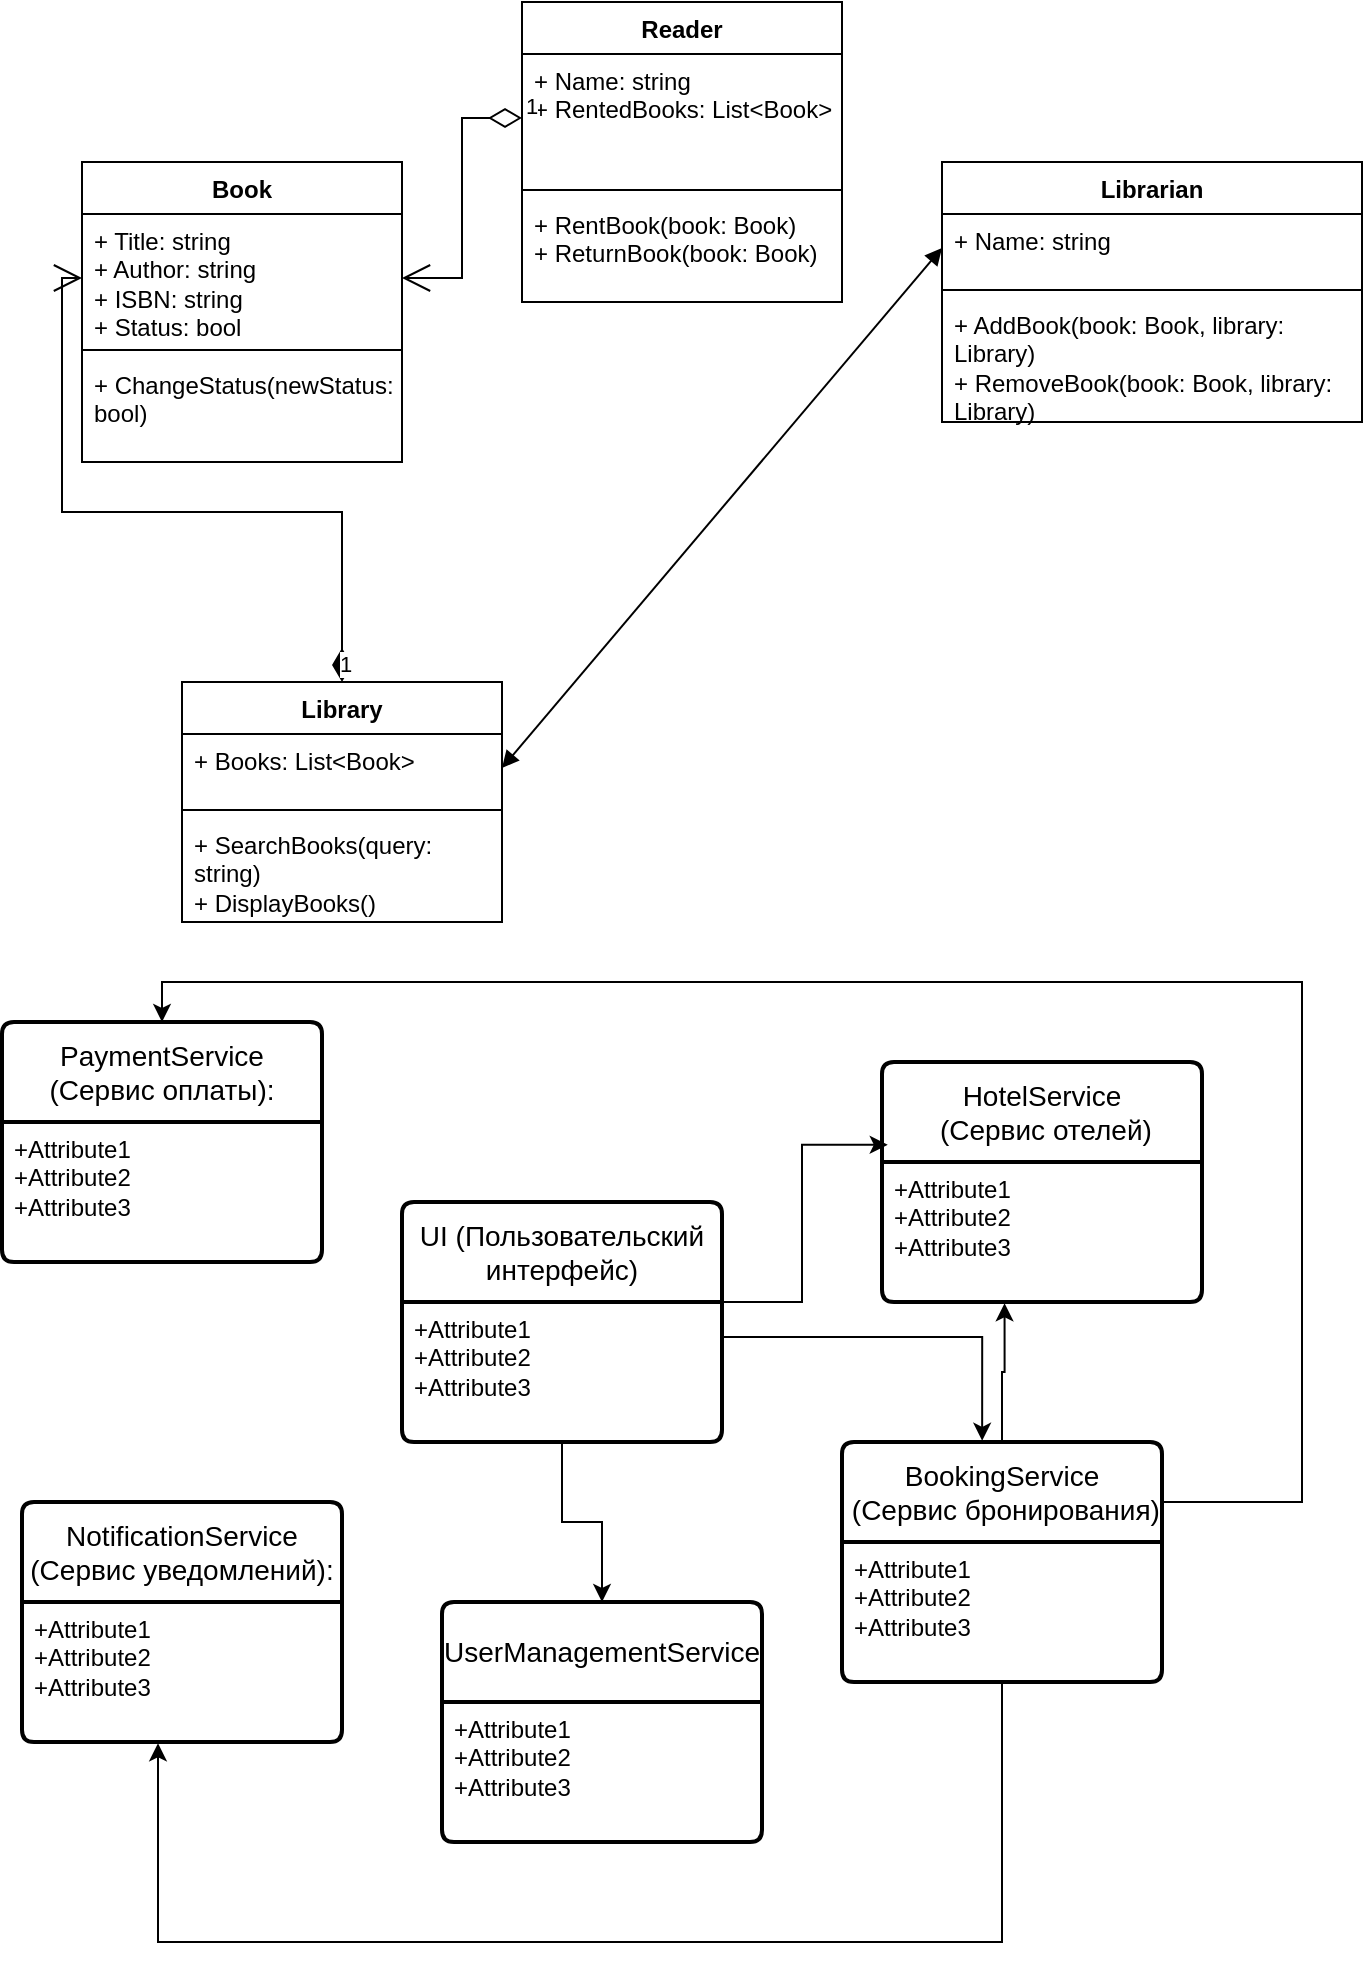 <mxfile version="24.8.6">
  <diagram name="Страница — 1" id="1m1NpB-GyHEZhV8FTv72">
    <mxGraphModel dx="1290" dy="557" grid="1" gridSize="10" guides="1" tooltips="1" connect="1" arrows="1" fold="1" page="1" pageScale="1" pageWidth="827" pageHeight="1169" math="0" shadow="0">
      <root>
        <mxCell id="0" />
        <mxCell id="1" parent="0" />
        <mxCell id="2n75bmOk_IxF2vod89e_-1" value="Book" style="swimlane;fontStyle=1;align=center;verticalAlign=top;childLayout=stackLayout;horizontal=1;startSize=26;horizontalStack=0;resizeParent=1;resizeParentMax=0;resizeLast=0;collapsible=1;marginBottom=0;whiteSpace=wrap;html=1;" vertex="1" parent="1">
          <mxGeometry x="60" y="120" width="160" height="150" as="geometry" />
        </mxCell>
        <mxCell id="2n75bmOk_IxF2vod89e_-2" value="+ Title: &lt;span class=&quot;hljs-keyword&quot;&gt;string&lt;/span&gt;&lt;br/&gt;+ Author: &lt;span class=&quot;hljs-keyword&quot;&gt;string&lt;/span&gt;&lt;br/&gt;+ ISBN: &lt;span class=&quot;hljs-keyword&quot;&gt;string&lt;/span&gt;&lt;br/&gt;+ Status: &lt;span class=&quot;hljs-keyword&quot;&gt;bool&lt;/span&gt;" style="text;strokeColor=none;fillColor=none;align=left;verticalAlign=top;spacingLeft=4;spacingRight=4;overflow=hidden;rotatable=0;points=[[0,0.5],[1,0.5]];portConstraint=eastwest;whiteSpace=wrap;html=1;" vertex="1" parent="2n75bmOk_IxF2vod89e_-1">
          <mxGeometry y="26" width="160" height="64" as="geometry" />
        </mxCell>
        <mxCell id="2n75bmOk_IxF2vod89e_-3" value="" style="line;strokeWidth=1;fillColor=none;align=left;verticalAlign=middle;spacingTop=-1;spacingLeft=3;spacingRight=3;rotatable=0;labelPosition=right;points=[];portConstraint=eastwest;strokeColor=inherit;" vertex="1" parent="2n75bmOk_IxF2vod89e_-1">
          <mxGeometry y="90" width="160" height="8" as="geometry" />
        </mxCell>
        <mxCell id="2n75bmOk_IxF2vod89e_-4" value="+ &lt;span class=&quot;hljs-title function_ invoke__&quot;&gt;ChangeStatus&lt;/span&gt;(&lt;span class=&quot;hljs-attr&quot;&gt;newStatus&lt;/span&gt;: &lt;span class=&quot;hljs-keyword&quot;&gt;bool&lt;/span&gt;)" style="text;strokeColor=none;fillColor=none;align=left;verticalAlign=top;spacingLeft=4;spacingRight=4;overflow=hidden;rotatable=0;points=[[0,0.5],[1,0.5]];portConstraint=eastwest;whiteSpace=wrap;html=1;" vertex="1" parent="2n75bmOk_IxF2vod89e_-1">
          <mxGeometry y="98" width="160" height="52" as="geometry" />
        </mxCell>
        <mxCell id="2n75bmOk_IxF2vod89e_-6" value="Reader" style="swimlane;fontStyle=1;align=center;verticalAlign=top;childLayout=stackLayout;horizontal=1;startSize=26;horizontalStack=0;resizeParent=1;resizeParentMax=0;resizeLast=0;collapsible=1;marginBottom=0;whiteSpace=wrap;html=1;" vertex="1" parent="1">
          <mxGeometry x="280" y="40" width="160" height="150" as="geometry" />
        </mxCell>
        <mxCell id="2n75bmOk_IxF2vod89e_-7" value="+ Name: &lt;span class=&quot;hljs-keyword&quot;&gt;string&lt;/span&gt;&amp;nbsp;&lt;div&gt;+ RentedBooks: List&amp;lt;Book&amp;gt;&lt;/div&gt;" style="text;strokeColor=none;fillColor=none;align=left;verticalAlign=top;spacingLeft=4;spacingRight=4;overflow=hidden;rotatable=0;points=[[0,0.5],[1,0.5]];portConstraint=eastwest;whiteSpace=wrap;html=1;" vertex="1" parent="2n75bmOk_IxF2vod89e_-6">
          <mxGeometry y="26" width="160" height="64" as="geometry" />
        </mxCell>
        <mxCell id="2n75bmOk_IxF2vod89e_-8" value="" style="line;strokeWidth=1;fillColor=none;align=left;verticalAlign=middle;spacingTop=-1;spacingLeft=3;spacingRight=3;rotatable=0;labelPosition=right;points=[];portConstraint=eastwest;strokeColor=inherit;" vertex="1" parent="2n75bmOk_IxF2vod89e_-6">
          <mxGeometry y="90" width="160" height="8" as="geometry" />
        </mxCell>
        <mxCell id="2n75bmOk_IxF2vod89e_-9" value="+ &lt;span class=&quot;hljs-title function_ invoke__&quot;&gt;RentBook&lt;/span&gt;(&lt;span class=&quot;hljs-attr&quot;&gt;book&lt;/span&gt;: Book)&amp;nbsp;&lt;div&gt;+ &lt;span class=&quot;hljs-title function_ invoke__&quot;&gt;ReturnBook&lt;/span&gt;(&lt;span class=&quot;hljs-attr&quot;&gt;book&lt;/span&gt;: Book)&lt;/div&gt;" style="text;strokeColor=none;fillColor=none;align=left;verticalAlign=top;spacingLeft=4;spacingRight=4;overflow=hidden;rotatable=0;points=[[0,0.5],[1,0.5]];portConstraint=eastwest;whiteSpace=wrap;html=1;" vertex="1" parent="2n75bmOk_IxF2vod89e_-6">
          <mxGeometry y="98" width="160" height="52" as="geometry" />
        </mxCell>
        <mxCell id="2n75bmOk_IxF2vod89e_-10" value="Librarian" style="swimlane;fontStyle=1;align=center;verticalAlign=top;childLayout=stackLayout;horizontal=1;startSize=26;horizontalStack=0;resizeParent=1;resizeParentMax=0;resizeLast=0;collapsible=1;marginBottom=0;whiteSpace=wrap;html=1;" vertex="1" parent="1">
          <mxGeometry x="490" y="120" width="210" height="130" as="geometry" />
        </mxCell>
        <mxCell id="2n75bmOk_IxF2vod89e_-11" value="+ Name: &lt;span class=&quot;hljs-keyword&quot;&gt;string&lt;/span&gt;" style="text;strokeColor=none;fillColor=none;align=left;verticalAlign=top;spacingLeft=4;spacingRight=4;overflow=hidden;rotatable=0;points=[[0,0.5],[1,0.5]];portConstraint=eastwest;whiteSpace=wrap;html=1;" vertex="1" parent="2n75bmOk_IxF2vod89e_-10">
          <mxGeometry y="26" width="210" height="34" as="geometry" />
        </mxCell>
        <mxCell id="2n75bmOk_IxF2vod89e_-12" value="" style="line;strokeWidth=1;fillColor=none;align=left;verticalAlign=middle;spacingTop=-1;spacingLeft=3;spacingRight=3;rotatable=0;labelPosition=right;points=[];portConstraint=eastwest;strokeColor=inherit;" vertex="1" parent="2n75bmOk_IxF2vod89e_-10">
          <mxGeometry y="60" width="210" height="8" as="geometry" />
        </mxCell>
        <mxCell id="2n75bmOk_IxF2vod89e_-13" value="+ &lt;span class=&quot;hljs-title function_ invoke__&quot;&gt;AddBook&lt;/span&gt;(&lt;span class=&quot;hljs-attr&quot;&gt;book&lt;/span&gt;: Book, &lt;span class=&quot;hljs-attr&quot;&gt;library&lt;/span&gt;: Library)&lt;br/&gt;+ &lt;span class=&quot;hljs-title function_ invoke__&quot;&gt;RemoveBook&lt;/span&gt;(&lt;span class=&quot;hljs-attr&quot;&gt;book&lt;/span&gt;: Book, &lt;span class=&quot;hljs-attr&quot;&gt;library&lt;/span&gt;: Library)" style="text;strokeColor=none;fillColor=none;align=left;verticalAlign=top;spacingLeft=4;spacingRight=4;overflow=hidden;rotatable=0;points=[[0,0.5],[1,0.5]];portConstraint=eastwest;whiteSpace=wrap;html=1;" vertex="1" parent="2n75bmOk_IxF2vod89e_-10">
          <mxGeometry y="68" width="210" height="62" as="geometry" />
        </mxCell>
        <mxCell id="2n75bmOk_IxF2vod89e_-15" value="Library" style="swimlane;fontStyle=1;align=center;verticalAlign=top;childLayout=stackLayout;horizontal=1;startSize=26;horizontalStack=0;resizeParent=1;resizeParentMax=0;resizeLast=0;collapsible=1;marginBottom=0;whiteSpace=wrap;html=1;" vertex="1" parent="1">
          <mxGeometry x="110" y="380" width="160" height="120" as="geometry" />
        </mxCell>
        <mxCell id="2n75bmOk_IxF2vod89e_-16" value="+ Books: List&amp;lt;Book&amp;gt;" style="text;strokeColor=none;fillColor=none;align=left;verticalAlign=top;spacingLeft=4;spacingRight=4;overflow=hidden;rotatable=0;points=[[0,0.5],[1,0.5]];portConstraint=eastwest;whiteSpace=wrap;html=1;" vertex="1" parent="2n75bmOk_IxF2vod89e_-15">
          <mxGeometry y="26" width="160" height="34" as="geometry" />
        </mxCell>
        <mxCell id="2n75bmOk_IxF2vod89e_-17" value="" style="line;strokeWidth=1;fillColor=none;align=left;verticalAlign=middle;spacingTop=-1;spacingLeft=3;spacingRight=3;rotatable=0;labelPosition=right;points=[];portConstraint=eastwest;strokeColor=inherit;" vertex="1" parent="2n75bmOk_IxF2vod89e_-15">
          <mxGeometry y="60" width="160" height="8" as="geometry" />
        </mxCell>
        <mxCell id="2n75bmOk_IxF2vod89e_-18" value="+ &lt;span class=&quot;hljs-title function_ invoke__&quot;&gt;SearchBooks&lt;/span&gt;(&lt;span class=&quot;hljs-attr&quot;&gt;query&lt;/span&gt;: &lt;span class=&quot;hljs-keyword&quot;&gt;string&lt;/span&gt;)&amp;nbsp;&lt;div&gt;+ &lt;span class=&quot;hljs-title function_ invoke__&quot;&gt;DisplayBooks&lt;/span&gt;()&lt;/div&gt;" style="text;strokeColor=none;fillColor=none;align=left;verticalAlign=top;spacingLeft=4;spacingRight=4;overflow=hidden;rotatable=0;points=[[0,0.5],[1,0.5]];portConstraint=eastwest;whiteSpace=wrap;html=1;" vertex="1" parent="2n75bmOk_IxF2vod89e_-15">
          <mxGeometry y="68" width="160" height="52" as="geometry" />
        </mxCell>
        <mxCell id="2n75bmOk_IxF2vod89e_-19" value="1" style="endArrow=open;html=1;endSize=12;startArrow=diamondThin;startSize=14;startFill=1;edgeStyle=orthogonalEdgeStyle;align=left;verticalAlign=bottom;rounded=0;exitX=0.5;exitY=0;exitDx=0;exitDy=0;entryX=0;entryY=0.5;entryDx=0;entryDy=0;" edge="1" parent="1" source="2n75bmOk_IxF2vod89e_-15" target="2n75bmOk_IxF2vod89e_-2">
          <mxGeometry x="-1" y="3" relative="1" as="geometry">
            <mxPoint x="330" y="290" as="sourcePoint" />
            <mxPoint x="490" y="290" as="targetPoint" />
          </mxGeometry>
        </mxCell>
        <mxCell id="2n75bmOk_IxF2vod89e_-22" value="1" style="endArrow=open;html=1;endSize=12;startArrow=diamondThin;startSize=14;startFill=0;edgeStyle=orthogonalEdgeStyle;align=left;verticalAlign=bottom;rounded=0;exitX=0;exitY=0.5;exitDx=0;exitDy=0;" edge="1" parent="1" source="2n75bmOk_IxF2vod89e_-7" target="2n75bmOk_IxF2vod89e_-2">
          <mxGeometry x="-1" y="3" relative="1" as="geometry">
            <mxPoint x="330" y="230" as="sourcePoint" />
            <mxPoint x="490" y="230" as="targetPoint" />
          </mxGeometry>
        </mxCell>
        <mxCell id="2n75bmOk_IxF2vod89e_-23" value="" style="endArrow=block;startArrow=block;endFill=1;startFill=1;html=1;rounded=0;exitX=1;exitY=0.5;exitDx=0;exitDy=0;entryX=0;entryY=0.5;entryDx=0;entryDy=0;" edge="1" parent="1" source="2n75bmOk_IxF2vod89e_-16" target="2n75bmOk_IxF2vod89e_-11">
          <mxGeometry width="160" relative="1" as="geometry">
            <mxPoint x="330" y="230" as="sourcePoint" />
            <mxPoint x="490" y="230" as="targetPoint" />
          </mxGeometry>
        </mxCell>
        <mxCell id="2n75bmOk_IxF2vod89e_-25" value="UI (Пользовательский интерфейс)" style="swimlane;childLayout=stackLayout;horizontal=1;startSize=50;horizontalStack=0;rounded=1;fontSize=14;fontStyle=0;strokeWidth=2;resizeParent=0;resizeLast=1;shadow=0;dashed=0;align=center;arcSize=4;whiteSpace=wrap;html=1;" vertex="1" parent="1">
          <mxGeometry x="220" y="640" width="160" height="120" as="geometry" />
        </mxCell>
        <mxCell id="2n75bmOk_IxF2vod89e_-26" value="+Attribute1&#xa;+Attribute2&#xa;+Attribute3" style="align=left;strokeColor=none;fillColor=none;spacingLeft=4;fontSize=12;verticalAlign=top;resizable=0;rotatable=0;part=1;html=1;" vertex="1" parent="2n75bmOk_IxF2vod89e_-25">
          <mxGeometry y="50" width="160" height="70" as="geometry" />
        </mxCell>
        <mxCell id="2n75bmOk_IxF2vod89e_-27" value="HotelService&lt;div&gt;&amp;nbsp;(Сервис отелей)&lt;/div&gt;" style="swimlane;childLayout=stackLayout;horizontal=1;startSize=50;horizontalStack=0;rounded=1;fontSize=14;fontStyle=0;strokeWidth=2;resizeParent=0;resizeLast=1;shadow=0;dashed=0;align=center;arcSize=4;whiteSpace=wrap;html=1;" vertex="1" parent="1">
          <mxGeometry x="460" y="570" width="160" height="120" as="geometry" />
        </mxCell>
        <mxCell id="2n75bmOk_IxF2vod89e_-28" value="+Attribute1&#xa;+Attribute2&#xa;+Attribute3" style="align=left;strokeColor=none;fillColor=none;spacingLeft=4;fontSize=12;verticalAlign=top;resizable=0;rotatable=0;part=1;html=1;" vertex="1" parent="2n75bmOk_IxF2vod89e_-27">
          <mxGeometry y="50" width="160" height="70" as="geometry" />
        </mxCell>
        <mxCell id="2n75bmOk_IxF2vod89e_-43" style="edgeStyle=orthogonalEdgeStyle;rounded=0;orthogonalLoop=1;jettySize=auto;html=1;exitX=1;exitY=0.25;exitDx=0;exitDy=0;entryX=0.5;entryY=0;entryDx=0;entryDy=0;" edge="1" parent="1" source="2n75bmOk_IxF2vod89e_-31" target="2n75bmOk_IxF2vod89e_-33">
          <mxGeometry relative="1" as="geometry">
            <Array as="points">
              <mxPoint x="670" y="790" />
              <mxPoint x="670" y="530" />
              <mxPoint x="100" y="530" />
            </Array>
          </mxGeometry>
        </mxCell>
        <mxCell id="2n75bmOk_IxF2vod89e_-31" value="BookingService&lt;div&gt;&amp;nbsp;(Сервис бронирования)&lt;/div&gt;" style="swimlane;childLayout=stackLayout;horizontal=1;startSize=50;horizontalStack=0;rounded=1;fontSize=14;fontStyle=0;strokeWidth=2;resizeParent=0;resizeLast=1;shadow=0;dashed=0;align=center;arcSize=4;whiteSpace=wrap;html=1;" vertex="1" parent="1">
          <mxGeometry x="440" y="760" width="160" height="120" as="geometry" />
        </mxCell>
        <mxCell id="2n75bmOk_IxF2vod89e_-32" value="+Attribute1&#xa;+Attribute2&#xa;+Attribute3" style="align=left;strokeColor=none;fillColor=none;spacingLeft=4;fontSize=12;verticalAlign=top;resizable=0;rotatable=0;part=1;html=1;" vertex="1" parent="2n75bmOk_IxF2vod89e_-31">
          <mxGeometry y="50" width="160" height="70" as="geometry" />
        </mxCell>
        <mxCell id="2n75bmOk_IxF2vod89e_-33" value="PaymentService (Сервис оплаты):" style="swimlane;childLayout=stackLayout;horizontal=1;startSize=50;horizontalStack=0;rounded=1;fontSize=14;fontStyle=0;strokeWidth=2;resizeParent=0;resizeLast=1;shadow=0;dashed=0;align=center;arcSize=4;whiteSpace=wrap;html=1;" vertex="1" parent="1">
          <mxGeometry x="20" y="550" width="160" height="120" as="geometry" />
        </mxCell>
        <mxCell id="2n75bmOk_IxF2vod89e_-34" value="+Attribute1&#xa;+Attribute2&#xa;+Attribute3" style="align=left;strokeColor=none;fillColor=none;spacingLeft=4;fontSize=12;verticalAlign=top;resizable=0;rotatable=0;part=1;html=1;" vertex="1" parent="2n75bmOk_IxF2vod89e_-33">
          <mxGeometry y="50" width="160" height="70" as="geometry" />
        </mxCell>
        <mxCell id="2n75bmOk_IxF2vod89e_-35" value="NotificationService (Сервис уведомлений):" style="swimlane;childLayout=stackLayout;horizontal=1;startSize=50;horizontalStack=0;rounded=1;fontSize=14;fontStyle=0;strokeWidth=2;resizeParent=0;resizeLast=1;shadow=0;dashed=0;align=center;arcSize=4;whiteSpace=wrap;html=1;" vertex="1" parent="1">
          <mxGeometry x="30" y="790" width="160" height="120" as="geometry" />
        </mxCell>
        <mxCell id="2n75bmOk_IxF2vod89e_-36" value="+Attribute1&#xa;+Attribute2&#xa;+Attribute3" style="align=left;strokeColor=none;fillColor=none;spacingLeft=4;fontSize=12;verticalAlign=top;resizable=0;rotatable=0;part=1;html=1;" vertex="1" parent="2n75bmOk_IxF2vod89e_-35">
          <mxGeometry y="50" width="160" height="70" as="geometry" />
        </mxCell>
        <mxCell id="2n75bmOk_IxF2vod89e_-37" value="UserManagementService" style="swimlane;childLayout=stackLayout;horizontal=1;startSize=50;horizontalStack=0;rounded=1;fontSize=14;fontStyle=0;strokeWidth=2;resizeParent=0;resizeLast=1;shadow=0;dashed=0;align=center;arcSize=4;whiteSpace=wrap;html=1;" vertex="1" parent="1">
          <mxGeometry x="240" y="840" width="160" height="120" as="geometry" />
        </mxCell>
        <mxCell id="2n75bmOk_IxF2vod89e_-38" value="+Attribute1&#xa;+Attribute2&#xa;+Attribute3" style="align=left;strokeColor=none;fillColor=none;spacingLeft=4;fontSize=12;verticalAlign=top;resizable=0;rotatable=0;part=1;html=1;" vertex="1" parent="2n75bmOk_IxF2vod89e_-37">
          <mxGeometry y="50" width="160" height="70" as="geometry" />
        </mxCell>
        <mxCell id="2n75bmOk_IxF2vod89e_-40" style="edgeStyle=orthogonalEdgeStyle;rounded=0;orthogonalLoop=1;jettySize=auto;html=1;exitX=0.5;exitY=1;exitDx=0;exitDy=0;" edge="1" parent="1" source="2n75bmOk_IxF2vod89e_-26" target="2n75bmOk_IxF2vod89e_-37">
          <mxGeometry relative="1" as="geometry">
            <mxPoint x="300" y="830" as="targetPoint" />
          </mxGeometry>
        </mxCell>
        <mxCell id="2n75bmOk_IxF2vod89e_-41" style="edgeStyle=orthogonalEdgeStyle;rounded=0;orthogonalLoop=1;jettySize=auto;html=1;exitX=1;exitY=0;exitDx=0;exitDy=0;entryX=0.018;entryY=0.345;entryDx=0;entryDy=0;entryPerimeter=0;" edge="1" parent="1" source="2n75bmOk_IxF2vod89e_-26" target="2n75bmOk_IxF2vod89e_-27">
          <mxGeometry relative="1" as="geometry">
            <Array as="points">
              <mxPoint x="420" y="690" />
              <mxPoint x="420" y="611" />
            </Array>
          </mxGeometry>
        </mxCell>
        <mxCell id="2n75bmOk_IxF2vod89e_-42" style="edgeStyle=orthogonalEdgeStyle;rounded=0;orthogonalLoop=1;jettySize=auto;html=1;exitX=1;exitY=0.25;exitDx=0;exitDy=0;entryX=0.438;entryY=-0.005;entryDx=0;entryDy=0;entryPerimeter=0;" edge="1" parent="1" source="2n75bmOk_IxF2vod89e_-26" target="2n75bmOk_IxF2vod89e_-31">
          <mxGeometry relative="1" as="geometry" />
        </mxCell>
        <mxCell id="2n75bmOk_IxF2vod89e_-45" style="edgeStyle=orthogonalEdgeStyle;rounded=0;orthogonalLoop=1;jettySize=auto;html=1;exitX=0.5;exitY=1;exitDx=0;exitDy=0;entryX=0.425;entryY=1.009;entryDx=0;entryDy=0;entryPerimeter=0;" edge="1" parent="1" source="2n75bmOk_IxF2vod89e_-32" target="2n75bmOk_IxF2vod89e_-36">
          <mxGeometry relative="1" as="geometry">
            <Array as="points">
              <mxPoint x="520" y="1010" />
              <mxPoint x="98" y="1010" />
            </Array>
          </mxGeometry>
        </mxCell>
        <mxCell id="2n75bmOk_IxF2vod89e_-46" style="edgeStyle=orthogonalEdgeStyle;rounded=0;orthogonalLoop=1;jettySize=auto;html=1;exitX=0.5;exitY=0;exitDx=0;exitDy=0;entryX=0.383;entryY=1.009;entryDx=0;entryDy=0;entryPerimeter=0;" edge="1" parent="1" source="2n75bmOk_IxF2vod89e_-31" target="2n75bmOk_IxF2vod89e_-28">
          <mxGeometry relative="1" as="geometry" />
        </mxCell>
      </root>
    </mxGraphModel>
  </diagram>
</mxfile>
